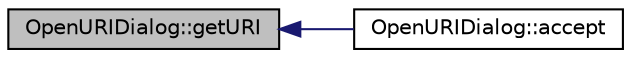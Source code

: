 digraph "OpenURIDialog::getURI"
{
  edge [fontname="Helvetica",fontsize="10",labelfontname="Helvetica",labelfontsize="10"];
  node [fontname="Helvetica",fontsize="10",shape=record];
  rankdir="LR";
  Node13 [label="OpenURIDialog::getURI",height=0.2,width=0.4,color="black", fillcolor="grey75", style="filled", fontcolor="black"];
  Node13 -> Node14 [dir="back",color="midnightblue",fontsize="10",style="solid",fontname="Helvetica"];
  Node14 [label="OpenURIDialog::accept",height=0.2,width=0.4,color="black", fillcolor="white", style="filled",URL="$class_open_u_r_i_dialog.html#a3c0c5b376623e9570cc17e23778c239c"];
}
